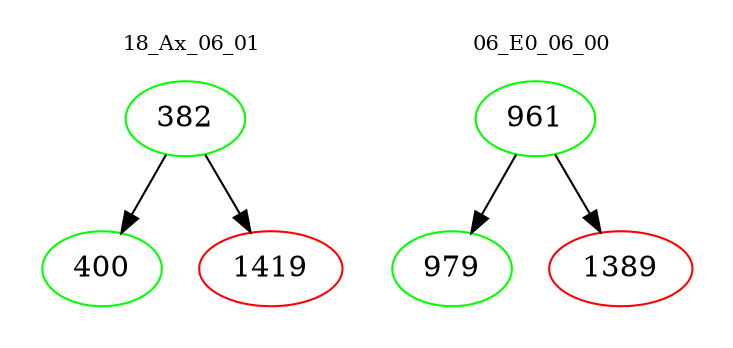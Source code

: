 digraph{
subgraph cluster_0 {
color = white
label = "18_Ax_06_01";
fontsize=10;
T0_382 [label="382", color="green"]
T0_382 -> T0_400 [color="black"]
T0_400 [label="400", color="green"]
T0_382 -> T0_1419 [color="black"]
T0_1419 [label="1419", color="red"]
}
subgraph cluster_1 {
color = white
label = "06_E0_06_00";
fontsize=10;
T1_961 [label="961", color="green"]
T1_961 -> T1_979 [color="black"]
T1_979 [label="979", color="green"]
T1_961 -> T1_1389 [color="black"]
T1_1389 [label="1389", color="red"]
}
}
